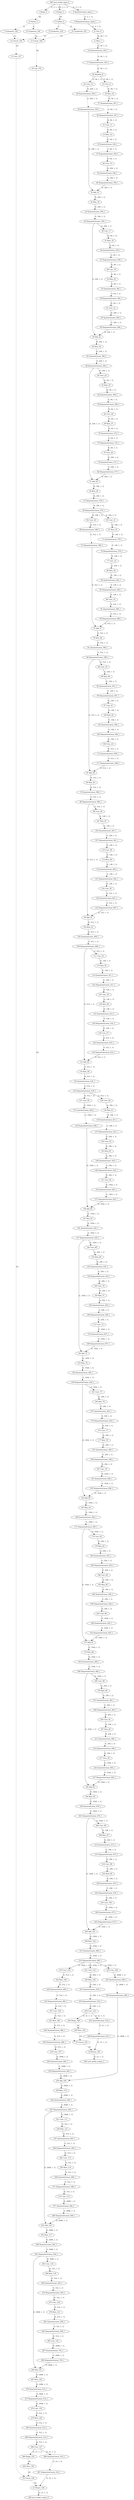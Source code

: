 strict digraph  {
"0 QuantizeLinear_input_1" [id=0, type=QuantizeLinear];
"1 Shape_0" [id=1, type=Shape];
"2 Shape_3" [id=2, type=Shape];
"3 DequantizeLinear_input_1" [id=3, type=DequantizeLinear];
"4 Gather_2" [id=4, type=Gather];
"5 Gather_5" [id=5, type=Gather];
"6 Conv_6" [id=6, type=Conv];
"7 Unsqueeze_128" [id=7, type=Unsqueeze];
"8 Unsqueeze_144" [id=8, type=Unsqueeze];
"9 Unsqueeze_129" [id=9, type=Unsqueeze];
"10 Unsqueeze_145" [id=10, type=Unsqueeze];
"11 Relu_7" [id=11, type=Relu];
"12 Concat_130" [id=12, type=Concat];
"13 Concat_146" [id=13, type=Concat];
"14 QuantizeLinear_343_1" [id=14, type=QuantizeLinear];
"15 Cast_137" [id=15, type=Cast];
"16 Cast_153" [id=16, type=Cast];
"17 DequantizeLinear_343_1" [id=17, type=DequantizeLinear];
"18 Concat_138" [id=18, type=Concat];
"19 Concat_154" [id=19, type=Concat];
"20 MaxPool_8" [id=20, type=MaxPool];
"21 Resize_140" [id=21, type=Resize];
"22 Resize_156" [id=22, type=Resize];
"23 Conv_9" [id=23, type=Conv];
"24 Conv_14" [id=24, type=Conv];
"25 Relu_10" [id=25, type=Relu];
"26 QuantizeLinear_559_1" [id=26, type=QuantizeLinear];
"27 QuantizeLinear_347_1" [id=27, type=QuantizeLinear];
"28 DequantizeLinear_559_1" [id=28, type=DequantizeLinear];
"29 DequantizeLinear_347_1" [id=29, type=DequantizeLinear];
"30 Add_15" [id=30, type=Add];
"31 Conv_11" [id=31, type=Conv];
"32 Relu_16" [id=32, type=Relu];
"33 Relu_12" [id=33, type=Relu];
"34 QuantizeLinear_356_1" [id=34, type=QuantizeLinear];
"35 QuantizeLinear_350_1" [id=35, type=QuantizeLinear];
"36 DequantizeLinear_356_1" [id=36, type=DequantizeLinear];
"37 DequantizeLinear_350_1" [id=37, type=DequantizeLinear];
"38 Conv_17" [id=38, type=Conv];
"39 Add_22" [id=39, type=Add];
"40 Conv_13" [id=40, type=Conv];
"41 Relu_18" [id=41, type=Relu];
"42 Relu_23" [id=42, type=Relu];
"43 QuantizeLinear_556_1" [id=43, type=QuantizeLinear];
"44 QuantizeLinear_359_1" [id=44, type=QuantizeLinear];
"45 QuantizeLinear_366_1" [id=45, type=QuantizeLinear];
"46 DequantizeLinear_556_1" [id=46, type=DequantizeLinear];
"47 DequantizeLinear_359_1" [id=47, type=DequantizeLinear];
"48 DequantizeLinear_366_1" [id=48, type=DequantizeLinear];
"49 Conv_19" [id=49, type=Conv];
"50 Conv_24" [id=50, type=Conv];
"51 Add_29" [id=51, type=Add];
"52 Relu_20" [id=52, type=Relu];
"53 Relu_25" [id=53, type=Relu];
"54 Relu_30" [id=54, type=Relu];
"55 QuantizeLinear_362_1" [id=55, type=QuantizeLinear];
"56 QuantizeLinear_369_1" [id=56, type=QuantizeLinear];
"57 QuantizeLinear_376_1" [id=57, type=QuantizeLinear];
"58 DequantizeLinear_362_1" [id=58, type=DequantizeLinear];
"59 DequantizeLinear_369_1" [id=59, type=DequantizeLinear];
"60 DequantizeLinear_376_1" [id=60, type=DequantizeLinear];
"61 Conv_21" [id=61, type=Conv];
"62 Conv_26" [id=62, type=Conv];
"63 Conv_31" [id=63, type=Conv];
"64 Conv_36" [id=64, type=Conv];
"65 QuantizeLinear_568_1" [id=65, type=QuantizeLinear];
"66 Relu_27" [id=66, type=Relu];
"67 Relu_32" [id=67, type=Relu];
"68 QuantizeLinear_589_1" [id=68, type=QuantizeLinear];
"69 DequantizeLinear_568_1" [id=69, type=DequantizeLinear];
"70 QuantizeLinear_372_1" [id=70, type=QuantizeLinear];
"71 QuantizeLinear_379_1" [id=71, type=QuantizeLinear];
"72 DequantizeLinear_589_1" [id=72, type=DequantizeLinear];
"73 DequantizeLinear_372_1" [id=73, type=DequantizeLinear];
"74 DequantizeLinear_379_1" [id=74, type=DequantizeLinear];
"75 Add_37" [id=75, type=Add];
"76 Conv_28" [id=76, type=Conv];
"77 Conv_33" [id=77, type=Conv];
"78 Relu_38" [id=78, type=Relu];
"79 QuantizeLinear_577_1" [id=79, type=QuantizeLinear];
"80 Relu_34" [id=80, type=Relu];
"81 QuantizeLinear_388_1" [id=81, type=QuantizeLinear];
"82 DequantizeLinear_577_1" [id=82, type=DequantizeLinear];
"83 QuantizeLinear_382_1" [id=83, type=QuantizeLinear];
"84 DequantizeLinear_388_1" [id=84, type=DequantizeLinear];
"85 DequantizeLinear_382_1" [id=85, type=DequantizeLinear];
"86 Conv_39" [id=86, type=Conv];
"87 Add_44" [id=87, type=Add];
"88 Conv_35" [id=88, type=Conv];
"89 Relu_40" [id=89, type=Relu];
"90 Relu_45" [id=90, type=Relu];
"91 QuantizeLinear_586_1" [id=91, type=QuantizeLinear];
"92 QuantizeLinear_391_1" [id=92, type=QuantizeLinear];
"93 QuantizeLinear_398_1" [id=93, type=QuantizeLinear];
"94 DequantizeLinear_586_1" [id=94, type=DequantizeLinear];
"95 DequantizeLinear_391_1" [id=95, type=DequantizeLinear];
"96 DequantizeLinear_398_1" [id=96, type=DequantizeLinear];
"97 Conv_41" [id=97, type=Conv];
"98 Conv_46" [id=98, type=Conv];
"99 Add_51" [id=99, type=Add];
"100 Relu_42" [id=100, type=Relu];
"101 Relu_47" [id=101, type=Relu];
"102 Relu_52" [id=102, type=Relu];
"103 QuantizeLinear_394_1" [id=103, type=QuantizeLinear];
"104 QuantizeLinear_401_1" [id=104, type=QuantizeLinear];
"105 QuantizeLinear_408_1" [id=105, type=QuantizeLinear];
"106 DequantizeLinear_394_1" [id=106, type=DequantizeLinear];
"107 DequantizeLinear_401_1" [id=107, type=DequantizeLinear];
"108 DequantizeLinear_408_1" [id=108, type=DequantizeLinear];
"109 Conv_43" [id=109, type=Conv];
"110 Conv_48" [id=110, type=Conv];
"111 Conv_53" [id=111, type=Conv];
"112 Add_58" [id=112, type=Add];
"113 QuantizeLinear_598_1" [id=113, type=QuantizeLinear];
"114 Relu_49" [id=114, type=Relu];
"115 Relu_54" [id=115, type=Relu];
"116 Relu_59" [id=116, type=Relu];
"117 DequantizeLinear_598_1" [id=117, type=DequantizeLinear];
"118 QuantizeLinear_404_1" [id=118, type=QuantizeLinear];
"119 QuantizeLinear_411_1" [id=119, type=QuantizeLinear];
"120 QuantizeLinear_418_1" [id=120, type=QuantizeLinear];
"121 DequantizeLinear_404_1" [id=121, type=DequantizeLinear];
"122 DequantizeLinear_411_1" [id=122, type=DequantizeLinear];
"123 DequantizeLinear_418_1" [id=123, type=DequantizeLinear];
"124 Conv_50" [id=124, type=Conv];
"125 Conv_55" [id=125, type=Conv];
"126 Conv_60" [id=126, type=Conv];
"127 Conv_65" [id=127, type=Conv];
"128 QuantizeLinear_607_1" [id=128, type=QuantizeLinear];
"129 Relu_56" [id=129, type=Relu];
"130 Relu_61" [id=130, type=Relu];
"131 QuantizeLinear_628_1" [id=131, type=QuantizeLinear];
"132 DequantizeLinear_607_1" [id=132, type=DequantizeLinear];
"133 QuantizeLinear_414_1" [id=133, type=QuantizeLinear];
"134 QuantizeLinear_421_1" [id=134, type=QuantizeLinear];
"135 DequantizeLinear_628_1" [id=135, type=DequantizeLinear];
"136 DequantizeLinear_414_1" [id=136, type=DequantizeLinear];
"137 DequantizeLinear_421_1" [id=137, type=DequantizeLinear];
"138 Add_66" [id=138, type=Add];
"139 Conv_57" [id=139, type=Conv];
"140 Conv_62" [id=140, type=Conv];
"141 Relu_67" [id=141, type=Relu];
"142 QuantizeLinear_616_1" [id=142, type=QuantizeLinear];
"143 Relu_63" [id=143, type=Relu];
"144 QuantizeLinear_430_1" [id=144, type=QuantizeLinear];
"145 DequantizeLinear_616_1" [id=145, type=DequantizeLinear];
"146 QuantizeLinear_424_1" [id=146, type=QuantizeLinear];
"147 DequantizeLinear_430_1" [id=147, type=DequantizeLinear];
"148 DequantizeLinear_424_1" [id=148, type=DequantizeLinear];
"149 Conv_68" [id=149, type=Conv];
"150 Add_73" [id=150, type=Add];
"151 Conv_64" [id=151, type=Conv];
"152 Relu_69" [id=152, type=Relu];
"153 Relu_74" [id=153, type=Relu];
"154 QuantizeLinear_625_1" [id=154, type=QuantizeLinear];
"155 QuantizeLinear_433_1" [id=155, type=QuantizeLinear];
"156 QuantizeLinear_440_1" [id=156, type=QuantizeLinear];
"157 DequantizeLinear_625_1" [id=157, type=DequantizeLinear];
"158 DequantizeLinear_433_1" [id=158, type=DequantizeLinear];
"159 DequantizeLinear_440_1" [id=159, type=DequantizeLinear];
"160 Conv_70" [id=160, type=Conv];
"161 Conv_75" [id=161, type=Conv];
"162 Add_80" [id=162, type=Add];
"163 Relu_71" [id=163, type=Relu];
"164 Relu_76" [id=164, type=Relu];
"165 Relu_81" [id=165, type=Relu];
"166 QuantizeLinear_436_1" [id=166, type=QuantizeLinear];
"167 QuantizeLinear_443_1" [id=167, type=QuantizeLinear];
"168 QuantizeLinear_450_1" [id=168, type=QuantizeLinear];
"169 DequantizeLinear_436_1" [id=169, type=DequantizeLinear];
"170 DequantizeLinear_443_1" [id=170, type=DequantizeLinear];
"171 DequantizeLinear_450_1" [id=171, type=DequantizeLinear];
"172 Conv_72" [id=172, type=Conv];
"173 Conv_77" [id=173, type=Conv];
"174 Conv_82" [id=174, type=Conv];
"175 Add_87" [id=175, type=Add];
"176 QuantizeLinear_637_1" [id=176, type=QuantizeLinear];
"177 Relu_78" [id=177, type=Relu];
"178 Relu_83" [id=178, type=Relu];
"179 Relu_88" [id=179, type=Relu];
"180 DequantizeLinear_637_1" [id=180, type=DequantizeLinear];
"181 QuantizeLinear_446_1" [id=181, type=QuantizeLinear];
"182 QuantizeLinear_453_1" [id=182, type=QuantizeLinear];
"183 QuantizeLinear_460_1" [id=183, type=QuantizeLinear];
"184 DequantizeLinear_446_1" [id=184, type=DequantizeLinear];
"185 DequantizeLinear_453_1" [id=185, type=DequantizeLinear];
"186 DequantizeLinear_460_1" [id=186, type=DequantizeLinear];
"187 Conv_79" [id=187, type=Conv];
"188 Conv_84" [id=188, type=Conv];
"189 Conv_89" [id=189, type=Conv];
"190 Add_94" [id=190, type=Add];
"191 QuantizeLinear_646_1" [id=191, type=QuantizeLinear];
"192 Relu_85" [id=192, type=Relu];
"193 Relu_90" [id=193, type=Relu];
"194 Relu_95" [id=194, type=Relu];
"195 DequantizeLinear_646_1" [id=195, type=DequantizeLinear];
"196 QuantizeLinear_456_1" [id=196, type=QuantizeLinear];
"197 QuantizeLinear_463_1" [id=197, type=QuantizeLinear];
"198 QuantizeLinear_470_1" [id=198, type=QuantizeLinear];
"199 DequantizeLinear_456_1" [id=199, type=DequantizeLinear];
"200 DequantizeLinear_463_1" [id=200, type=DequantizeLinear];
"201 DequantizeLinear_470_1" [id=201, type=DequantizeLinear];
"202 Conv_86" [id=202, type=Conv];
"203 Conv_91" [id=203, type=Conv];
"204 Conv_96" [id=204, type=Conv];
"205 Add_101" [id=205, type=Add];
"206 QuantizeLinear_655_1" [id=206, type=QuantizeLinear];
"207 Relu_92" [id=207, type=Relu];
"208 Relu_97" [id=208, type=Relu];
"209 Relu_102" [id=209, type=Relu];
"210 DequantizeLinear_655_1" [id=210, type=DequantizeLinear];
"211 QuantizeLinear_466_1" [id=211, type=QuantizeLinear];
"212 QuantizeLinear_473_1" [id=212, type=QuantizeLinear];
"213 QuantizeLinear_480_1" [id=213, type=QuantizeLinear];
"214 DequantizeLinear_466_1" [id=214, type=DequantizeLinear];
"215 DequantizeLinear_473_1" [id=215, type=DequantizeLinear];
"216 DequantizeLinear_480_1" [id=216, type=DequantizeLinear];
"217 Conv_93" [id=217, type=Conv];
"218 Conv_98" [id=218, type=Conv];
"219 Conv_103" [id=219, type=Conv];
"220 Conv_108" [id=220, type=Conv];
"221 Conv_141" [id=221, type=Conv];
"222 QuantizeLinear_664_1" [id=222, type=QuantizeLinear];
"223 Relu_99" [id=223, type=Relu];
"224 Relu_104" [id=224, type=Relu];
"225 QuantizeLinear_685_1" [id=225, type=QuantizeLinear];
"226 Relu_142" [id=226, type=Relu];
"227 DequantizeLinear_664_1" [id=227, type=DequantizeLinear];
"228 QuantizeLinear_476_1" [id=228, type=QuantizeLinear];
"229 QuantizeLinear_483_1" [id=229, type=QuantizeLinear];
"230 DequantizeLinear_685_1" [id=230, type=DequantizeLinear];
"231 QuantizeLinear_532_1" [id=231, type=QuantizeLinear];
"232 DequantizeLinear_476_1" [id=232, type=DequantizeLinear];
"233 DequantizeLinear_483_1" [id=233, type=DequantizeLinear];
"234 Add_109" [id=234, type=Add];
"235 DequantizeLinear_532_1" [id=235, type=DequantizeLinear];
"236 Conv_100" [id=236, type=Conv];
"237 Conv_105" [id=237, type=Conv];
"238 Relu_110" [id=238, type=Relu];
"239 Conv_143" [id=239, type=Conv];
"240 QuantizeLinear_673_1" [id=240, type=QuantizeLinear];
"241 Relu_106" [id=241, type=Relu];
"242 QuantizeLinear_492_1" [id=242, type=QuantizeLinear];
"243 QuantizeLinear_533_1" [id=243, type=QuantizeLinear];
"244 Shape_148" [id=244, type=Shape];
"245 DequantizeLinear_673_1" [id=245, type=DequantizeLinear];
"246 QuantizeLinear_486_1" [id=246, type=QuantizeLinear];
"247 DequantizeLinear_492_1" [id=247, type=DequantizeLinear];
"248 DequantizeLinear_533_1" [id=248, type=DequantizeLinear];
"249 Slice_152" [id=249, type=Slice];
"250 DequantizeLinear_486_1" [id=250, type=DequantizeLinear];
"251 Conv_111" [id=251, type=Conv];
"252 Add_116" [id=252, type=Add];
"253 Conv_107" [id=253, type=Conv];
"254 Relu_112" [id=254, type=Relu];
"255 Relu_117" [id=255, type=Relu];
"256 QuantizeLinear_682_1" [id=256, type=QuantizeLinear];
"257 QuantizeLinear_495_1" [id=257, type=QuantizeLinear];
"258 QuantizeLinear_502_1" [id=258, type=QuantizeLinear];
"259 DequantizeLinear_682_1" [id=259, type=DequantizeLinear];
"260 DequantizeLinear_495_1" [id=260, type=DequantizeLinear];
"261 DequantizeLinear_502_1" [id=261, type=DequantizeLinear];
"262 Conv_113" [id=262, type=Conv];
"263 Conv_118" [id=263, type=Conv];
"264 Add_123" [id=264, type=Add];
"265 Relu_114" [id=265, type=Relu];
"266 Relu_119" [id=266, type=Relu];
"267 Relu_124" [id=267, type=Relu];
"268 QuantizeLinear_498_1" [id=268, type=QuantizeLinear];
"269 QuantizeLinear_505_1" [id=269, type=QuantizeLinear];
"270 QuantizeLinear_512_1" [id=270, type=QuantizeLinear];
"271 DequantizeLinear_498_1" [id=271, type=DequantizeLinear];
"272 DequantizeLinear_505_1" [id=272, type=DequantizeLinear];
"273 DequantizeLinear_512_1" [id=273, type=DequantizeLinear];
"274 Conv_115" [id=274, type=Conv];
"275 Conv_120" [id=275, type=Conv];
"276 Conv_125" [id=276, type=Conv];
"277 QuantizeLinear_694_1" [id=277, type=QuantizeLinear];
"278 Relu_121" [id=278, type=Relu];
"279 Relu_126" [id=279, type=Relu];
"280 DequantizeLinear_694_1" [id=280, type=DequantizeLinear];
"281 QuantizeLinear_508_1" [id=281, type=QuantizeLinear];
"282 QuantizeLinear_515_1" [id=282, type=QuantizeLinear];
"283 DequantizeLinear_508_1" [id=283, type=DequantizeLinear];
"284 DequantizeLinear_515_1" [id=284, type=DequantizeLinear];
"285 Conv_122" [id=285, type=Conv];
"286 Conv_127" [id=286, type=Conv];
"287 QuantizeLinear_703_1" [id=287, type=QuantizeLinear];
"288 QuantizeLinear_516_1" [id=288, type=QuantizeLinear];
"289 Shape_132" [id=289, type=Shape];
"290 DequantizeLinear_703_1" [id=290, type=DequantizeLinear];
"291 DequantizeLinear_516_1" [id=291, type=DequantizeLinear];
"292 Slice_136" [id=292, type=Slice];
"293 nncf_model_input_0" [id=293, type=nncf_model_input];
"294 nncf_model_output_0" [id=294, type=nncf_model_output];
"295 nncf_model_output_1" [id=295, type=nncf_model_output];
"0 QuantizeLinear_input_1" -> "3 DequantizeLinear_input_1"  [label="[1, 3, 1, 1]", style=dashed];
"1 Shape_0" -> "4 Gather_2"  [label="[4]", style=dashed];
"2 Shape_3" -> "5 Gather_5"  [label="[4]", style=dashed];
"3 DequantizeLinear_input_1" -> "6 Conv_6"  [label="[1, 3, 1, 1]", style=solid];
"4 Gather_2" -> "7 Unsqueeze_128"  [label="[]", style=dashed];
"4 Gather_2" -> "8 Unsqueeze_144"  [label="[]", style=dashed];
"5 Gather_5" -> "9 Unsqueeze_129"  [label="[]", style=dashed];
"5 Gather_5" -> "10 Unsqueeze_145"  [label="[]", style=dashed];
"6 Conv_6" -> "11 Relu_7"  [label="[1, 64, 1, 1]", style=solid];
"7 Unsqueeze_128" -> "12 Concat_130"  [label="[1]", style=dashed];
"8 Unsqueeze_144" -> "13 Concat_146"  [label="[1]", style=dashed];
"9 Unsqueeze_129" -> "12 Concat_130"  [label="[1]", style=dashed];
"10 Unsqueeze_145" -> "13 Concat_146"  [label="[1]", style=dashed];
"11 Relu_7" -> "14 QuantizeLinear_343_1"  [label="[1, 64, 1, 1]", style=solid];
"12 Concat_130" -> "15 Cast_137"  [label="[2]", style=dashed];
"13 Concat_146" -> "16 Cast_153"  [label="[2]", style=dashed];
"14 QuantizeLinear_343_1" -> "17 DequantizeLinear_343_1"  [label="[1, 64, 1, 1]", style=dashed];
"15 Cast_137" -> "18 Concat_138"  [label="[2]", style=dashed];
"16 Cast_153" -> "19 Concat_154"  [label="[2]", style=dashed];
"17 DequantizeLinear_343_1" -> "20 MaxPool_8"  [label="[1, 64, 1, 1]", style=solid];
"18 Concat_138" -> "21 Resize_140"  [label="[4]", style=dashed];
"19 Concat_154" -> "22 Resize_156"  [label="[4]", style=dashed];
"20 MaxPool_8" -> "23 Conv_9"  [label="[1, 64, 1, 1]", style=solid];
"20 MaxPool_8" -> "24 Conv_14"  [label="[1, 64, 1, 1]", style=solid];
"21 Resize_140" -> "294 nncf_model_output_0"  [label="[1, 21, 1, 1]", style=solid];
"22 Resize_156" -> "295 nncf_model_output_1"  [label="[1, 21, 1, 1]", style=solid];
"23 Conv_9" -> "25 Relu_10"  [label="[1, 64, 1, 1]", style=solid];
"24 Conv_14" -> "26 QuantizeLinear_559_1"  [label="[1, 256, 1, 1]", style=solid];
"25 Relu_10" -> "27 QuantizeLinear_347_1"  [label="[1, 64, 1, 1]", style=solid];
"26 QuantizeLinear_559_1" -> "28 DequantizeLinear_559_1"  [label="[1, 256, 1, 1]", style=dashed];
"27 QuantizeLinear_347_1" -> "29 DequantizeLinear_347_1"  [label="[1, 64, 1, 1]", style=dashed];
"28 DequantizeLinear_559_1" -> "30 Add_15"  [label="[1, 256, 1, 1]", style=solid];
"29 DequantizeLinear_347_1" -> "31 Conv_11"  [label="[1, 64, 1, 1]", style=solid];
"30 Add_15" -> "32 Relu_16"  [label="[1, 256, 1, 1]", style=solid];
"31 Conv_11" -> "33 Relu_12"  [label="[1, 64, 1, 1]", style=solid];
"32 Relu_16" -> "34 QuantizeLinear_356_1"  [label="[1, 256, 1, 1]", style=solid];
"33 Relu_12" -> "35 QuantizeLinear_350_1"  [label="[1, 64, 1, 1]", style=solid];
"34 QuantizeLinear_356_1" -> "36 DequantizeLinear_356_1"  [label="[1, 256, 1, 1]", style=dashed];
"35 QuantizeLinear_350_1" -> "37 DequantizeLinear_350_1"  [label="[1, 64, 1, 1]", style=dashed];
"36 DequantizeLinear_356_1" -> "38 Conv_17"  [label="[1, 256, 1, 1]", style=solid];
"36 DequantizeLinear_356_1" -> "39 Add_22"  [label="[1, 256, 1, 1]", style=solid];
"37 DequantizeLinear_350_1" -> "40 Conv_13"  [label="[1, 64, 1, 1]", style=solid];
"38 Conv_17" -> "41 Relu_18"  [label="[1, 64, 1, 1]", style=solid];
"39 Add_22" -> "42 Relu_23"  [label="[1, 256, 1, 1]", style=solid];
"40 Conv_13" -> "43 QuantizeLinear_556_1"  [label="[1, 256, 1, 1]", style=solid];
"41 Relu_18" -> "44 QuantizeLinear_359_1"  [label="[1, 64, 1, 1]", style=solid];
"42 Relu_23" -> "45 QuantizeLinear_366_1"  [label="[1, 256, 1, 1]", style=solid];
"43 QuantizeLinear_556_1" -> "46 DequantizeLinear_556_1"  [label="[1, 256, 1, 1]", style=dashed];
"44 QuantizeLinear_359_1" -> "47 DequantizeLinear_359_1"  [label="[1, 64, 1, 1]", style=dashed];
"45 QuantizeLinear_366_1" -> "48 DequantizeLinear_366_1"  [label="[1, 256, 1, 1]", style=dashed];
"46 DequantizeLinear_556_1" -> "30 Add_15"  [label="[1, 256, 1, 1]", style=solid];
"47 DequantizeLinear_359_1" -> "49 Conv_19"  [label="[1, 64, 1, 1]", style=solid];
"48 DequantizeLinear_366_1" -> "50 Conv_24"  [label="[1, 256, 1, 1]", style=solid];
"48 DequantizeLinear_366_1" -> "51 Add_29"  [label="[1, 256, 1, 1]", style=solid];
"49 Conv_19" -> "52 Relu_20"  [label="[1, 64, 1, 1]", style=solid];
"50 Conv_24" -> "53 Relu_25"  [label="[1, 64, 1, 1]", style=solid];
"51 Add_29" -> "54 Relu_30"  [label="[1, 256, 1, 1]", style=solid];
"52 Relu_20" -> "55 QuantizeLinear_362_1"  [label="[1, 64, 1, 1]", style=solid];
"53 Relu_25" -> "56 QuantizeLinear_369_1"  [label="[1, 64, 1, 1]", style=solid];
"54 Relu_30" -> "57 QuantizeLinear_376_1"  [label="[1, 256, 1, 1]", style=solid];
"55 QuantizeLinear_362_1" -> "58 DequantizeLinear_362_1"  [label="[1, 64, 1, 1]", style=dashed];
"56 QuantizeLinear_369_1" -> "59 DequantizeLinear_369_1"  [label="[1, 64, 1, 1]", style=dashed];
"57 QuantizeLinear_376_1" -> "60 DequantizeLinear_376_1"  [label="[1, 256, 1, 1]", style=dashed];
"58 DequantizeLinear_362_1" -> "61 Conv_21"  [label="[1, 64, 1, 1]", style=solid];
"59 DequantizeLinear_369_1" -> "62 Conv_26"  [label="[1, 64, 1, 1]", style=solid];
"60 DequantizeLinear_376_1" -> "63 Conv_31"  [label="[1, 256, 1, 1]", style=solid];
"60 DequantizeLinear_376_1" -> "64 Conv_36"  [label="[1, 256, 1, 1]", style=solid];
"61 Conv_21" -> "65 QuantizeLinear_568_1"  [label="[1, 256, 1, 1]", style=solid];
"62 Conv_26" -> "66 Relu_27"  [label="[1, 64, 1, 1]", style=solid];
"63 Conv_31" -> "67 Relu_32"  [label="[1, 128, 1, 1]", style=solid];
"64 Conv_36" -> "68 QuantizeLinear_589_1"  [label="[1, 512, 1, 1]", style=solid];
"65 QuantizeLinear_568_1" -> "69 DequantizeLinear_568_1"  [label="[1, 256, 1, 1]", style=dashed];
"66 Relu_27" -> "70 QuantizeLinear_372_1"  [label="[1, 64, 1, 1]", style=solid];
"67 Relu_32" -> "71 QuantizeLinear_379_1"  [label="[1, 128, 1, 1]", style=solid];
"68 QuantizeLinear_589_1" -> "72 DequantizeLinear_589_1"  [label="[1, 512, 1, 1]", style=dashed];
"69 DequantizeLinear_568_1" -> "39 Add_22"  [label="[1, 256, 1, 1]", style=solid];
"70 QuantizeLinear_372_1" -> "73 DequantizeLinear_372_1"  [label="[1, 64, 1, 1]", style=dashed];
"71 QuantizeLinear_379_1" -> "74 DequantizeLinear_379_1"  [label="[1, 128, 1, 1]", style=dashed];
"72 DequantizeLinear_589_1" -> "75 Add_37"  [label="[1, 512, 1, 1]", style=solid];
"73 DequantizeLinear_372_1" -> "76 Conv_28"  [label="[1, 64, 1, 1]", style=solid];
"74 DequantizeLinear_379_1" -> "77 Conv_33"  [label="[1, 128, 1, 1]", style=solid];
"75 Add_37" -> "78 Relu_38"  [label="[1, 512, 1, 1]", style=solid];
"76 Conv_28" -> "79 QuantizeLinear_577_1"  [label="[1, 256, 1, 1]", style=solid];
"77 Conv_33" -> "80 Relu_34"  [label="[1, 128, 1, 1]", style=solid];
"78 Relu_38" -> "81 QuantizeLinear_388_1"  [label="[1, 512, 1, 1]", style=solid];
"79 QuantizeLinear_577_1" -> "82 DequantizeLinear_577_1"  [label="[1, 256, 1, 1]", style=dashed];
"80 Relu_34" -> "83 QuantizeLinear_382_1"  [label="[1, 128, 1, 1]", style=solid];
"81 QuantizeLinear_388_1" -> "84 DequantizeLinear_388_1"  [label="[1, 512, 1, 1]", style=dashed];
"82 DequantizeLinear_577_1" -> "51 Add_29"  [label="[1, 256, 1, 1]", style=solid];
"83 QuantizeLinear_382_1" -> "85 DequantizeLinear_382_1"  [label="[1, 128, 1, 1]", style=dashed];
"84 DequantizeLinear_388_1" -> "86 Conv_39"  [label="[1, 512, 1, 1]", style=solid];
"84 DequantizeLinear_388_1" -> "87 Add_44"  [label="[1, 512, 1, 1]", style=solid];
"85 DequantizeLinear_382_1" -> "88 Conv_35"  [label="[1, 128, 1, 1]", style=solid];
"86 Conv_39" -> "89 Relu_40"  [label="[1, 128, 1, 1]", style=solid];
"87 Add_44" -> "90 Relu_45"  [label="[1, 512, 1, 1]", style=solid];
"88 Conv_35" -> "91 QuantizeLinear_586_1"  [label="[1, 512, 1, 1]", style=solid];
"89 Relu_40" -> "92 QuantizeLinear_391_1"  [label="[1, 128, 1, 1]", style=solid];
"90 Relu_45" -> "93 QuantizeLinear_398_1"  [label="[1, 512, 1, 1]", style=solid];
"91 QuantizeLinear_586_1" -> "94 DequantizeLinear_586_1"  [label="[1, 512, 1, 1]", style=dashed];
"92 QuantizeLinear_391_1" -> "95 DequantizeLinear_391_1"  [label="[1, 128, 1, 1]", style=dashed];
"93 QuantizeLinear_398_1" -> "96 DequantizeLinear_398_1"  [label="[1, 512, 1, 1]", style=dashed];
"94 DequantizeLinear_586_1" -> "75 Add_37"  [label="[1, 512, 1, 1]", style=solid];
"95 DequantizeLinear_391_1" -> "97 Conv_41"  [label="[1, 128, 1, 1]", style=solid];
"96 DequantizeLinear_398_1" -> "98 Conv_46"  [label="[1, 512, 1, 1]", style=solid];
"96 DequantizeLinear_398_1" -> "99 Add_51"  [label="[1, 512, 1, 1]", style=solid];
"97 Conv_41" -> "100 Relu_42"  [label="[1, 128, 1, 1]", style=solid];
"98 Conv_46" -> "101 Relu_47"  [label="[1, 128, 1, 1]", style=solid];
"99 Add_51" -> "102 Relu_52"  [label="[1, 512, 1, 1]", style=solid];
"100 Relu_42" -> "103 QuantizeLinear_394_1"  [label="[1, 128, 1, 1]", style=solid];
"101 Relu_47" -> "104 QuantizeLinear_401_1"  [label="[1, 128, 1, 1]", style=solid];
"102 Relu_52" -> "105 QuantizeLinear_408_1"  [label="[1, 512, 1, 1]", style=solid];
"103 QuantizeLinear_394_1" -> "106 DequantizeLinear_394_1"  [label="[1, 128, 1, 1]", style=dashed];
"104 QuantizeLinear_401_1" -> "107 DequantizeLinear_401_1"  [label="[1, 128, 1, 1]", style=dashed];
"105 QuantizeLinear_408_1" -> "108 DequantizeLinear_408_1"  [label="[1, 512, 1, 1]", style=dashed];
"106 DequantizeLinear_394_1" -> "109 Conv_43"  [label="[1, 128, 1, 1]", style=solid];
"107 DequantizeLinear_401_1" -> "110 Conv_48"  [label="[1, 128, 1, 1]", style=solid];
"108 DequantizeLinear_408_1" -> "111 Conv_53"  [label="[1, 512, 1, 1]", style=solid];
"108 DequantizeLinear_408_1" -> "112 Add_58"  [label="[1, 512, 1, 1]", style=solid];
"109 Conv_43" -> "113 QuantizeLinear_598_1"  [label="[1, 512, 1, 1]", style=solid];
"110 Conv_48" -> "114 Relu_49"  [label="[1, 128, 1, 1]", style=solid];
"111 Conv_53" -> "115 Relu_54"  [label="[1, 128, 1, 1]", style=solid];
"112 Add_58" -> "116 Relu_59"  [label="[1, 512, 1, 1]", style=solid];
"113 QuantizeLinear_598_1" -> "117 DequantizeLinear_598_1"  [label="[1, 512, 1, 1]", style=dashed];
"114 Relu_49" -> "118 QuantizeLinear_404_1"  [label="[1, 128, 1, 1]", style=solid];
"115 Relu_54" -> "119 QuantizeLinear_411_1"  [label="[1, 128, 1, 1]", style=solid];
"116 Relu_59" -> "120 QuantizeLinear_418_1"  [label="[1, 512, 1, 1]", style=solid];
"117 DequantizeLinear_598_1" -> "87 Add_44"  [label="[1, 512, 1, 1]", style=solid];
"118 QuantizeLinear_404_1" -> "121 DequantizeLinear_404_1"  [label="[1, 128, 1, 1]", style=dashed];
"119 QuantizeLinear_411_1" -> "122 DequantizeLinear_411_1"  [label="[1, 128, 1, 1]", style=dashed];
"120 QuantizeLinear_418_1" -> "123 DequantizeLinear_418_1"  [label="[1, 512, 1, 1]", style=dashed];
"121 DequantizeLinear_404_1" -> "124 Conv_50"  [label="[1, 128, 1, 1]", style=solid];
"122 DequantizeLinear_411_1" -> "125 Conv_55"  [label="[1, 128, 1, 1]", style=solid];
"123 DequantizeLinear_418_1" -> "126 Conv_60"  [label="[1, 512, 1, 1]", style=solid];
"123 DequantizeLinear_418_1" -> "127 Conv_65"  [label="[1, 512, 1, 1]", style=solid];
"124 Conv_50" -> "128 QuantizeLinear_607_1"  [label="[1, 512, 1, 1]", style=solid];
"125 Conv_55" -> "129 Relu_56"  [label="[1, 128, 1, 1]", style=solid];
"126 Conv_60" -> "130 Relu_61"  [label="[1, 256, 1, 1]", style=solid];
"127 Conv_65" -> "131 QuantizeLinear_628_1"  [label="[1, 1024, 1, 1]", style=solid];
"128 QuantizeLinear_607_1" -> "132 DequantizeLinear_607_1"  [label="[1, 512, 1, 1]", style=dashed];
"129 Relu_56" -> "133 QuantizeLinear_414_1"  [label="[1, 128, 1, 1]", style=solid];
"130 Relu_61" -> "134 QuantizeLinear_421_1"  [label="[1, 256, 1, 1]", style=solid];
"131 QuantizeLinear_628_1" -> "135 DequantizeLinear_628_1"  [label="[1, 1024, 1, 1]", style=dashed];
"132 DequantizeLinear_607_1" -> "99 Add_51"  [label="[1, 512, 1, 1]", style=solid];
"133 QuantizeLinear_414_1" -> "136 DequantizeLinear_414_1"  [label="[1, 128, 1, 1]", style=dashed];
"134 QuantizeLinear_421_1" -> "137 DequantizeLinear_421_1"  [label="[1, 256, 1, 1]", style=dashed];
"135 DequantizeLinear_628_1" -> "138 Add_66"  [label="[1, 1024, 1, 1]", style=solid];
"136 DequantizeLinear_414_1" -> "139 Conv_57"  [label="[1, 128, 1, 1]", style=solid];
"137 DequantizeLinear_421_1" -> "140 Conv_62"  [label="[1, 256, 1, 1]", style=solid];
"138 Add_66" -> "141 Relu_67"  [label="[1, 1024, 1, 1]", style=solid];
"139 Conv_57" -> "142 QuantizeLinear_616_1"  [label="[1, 512, 1, 1]", style=solid];
"140 Conv_62" -> "143 Relu_63"  [label="[1, 256, 1, 1]", style=solid];
"141 Relu_67" -> "144 QuantizeLinear_430_1"  [label="[1, 1024, 1, 1]", style=solid];
"142 QuantizeLinear_616_1" -> "145 DequantizeLinear_616_1"  [label="[1, 512, 1, 1]", style=dashed];
"143 Relu_63" -> "146 QuantizeLinear_424_1"  [label="[1, 256, 1, 1]", style=solid];
"144 QuantizeLinear_430_1" -> "147 DequantizeLinear_430_1"  [label="[1, 1024, 1, 1]", style=dashed];
"145 DequantizeLinear_616_1" -> "112 Add_58"  [label="[1, 512, 1, 1]", style=solid];
"146 QuantizeLinear_424_1" -> "148 DequantizeLinear_424_1"  [label="[1, 256, 1, 1]", style=dashed];
"147 DequantizeLinear_430_1" -> "149 Conv_68"  [label="[1, 1024, 1, 1]", style=solid];
"147 DequantizeLinear_430_1" -> "150 Add_73"  [label="[1, 1024, 1, 1]", style=solid];
"148 DequantizeLinear_424_1" -> "151 Conv_64"  [label="[1, 256, 1, 1]", style=solid];
"149 Conv_68" -> "152 Relu_69"  [label="[1, 256, 1, 1]", style=solid];
"150 Add_73" -> "153 Relu_74"  [label="[1, 1024, 1, 1]", style=solid];
"151 Conv_64" -> "154 QuantizeLinear_625_1"  [label="[1, 1024, 1, 1]", style=solid];
"152 Relu_69" -> "155 QuantizeLinear_433_1"  [label="[1, 256, 1, 1]", style=solid];
"153 Relu_74" -> "156 QuantizeLinear_440_1"  [label="[1, 1024, 1, 1]", style=solid];
"154 QuantizeLinear_625_1" -> "157 DequantizeLinear_625_1"  [label="[1, 1024, 1, 1]", style=dashed];
"155 QuantizeLinear_433_1" -> "158 DequantizeLinear_433_1"  [label="[1, 256, 1, 1]", style=dashed];
"156 QuantizeLinear_440_1" -> "159 DequantizeLinear_440_1"  [label="[1, 1024, 1, 1]", style=dashed];
"157 DequantizeLinear_625_1" -> "138 Add_66"  [label="[1, 1024, 1, 1]", style=solid];
"158 DequantizeLinear_433_1" -> "160 Conv_70"  [label="[1, 256, 1, 1]", style=solid];
"159 DequantizeLinear_440_1" -> "161 Conv_75"  [label="[1, 1024, 1, 1]", style=solid];
"159 DequantizeLinear_440_1" -> "162 Add_80"  [label="[1, 1024, 1, 1]", style=solid];
"160 Conv_70" -> "163 Relu_71"  [label="[1, 256, 1, 1]", style=solid];
"161 Conv_75" -> "164 Relu_76"  [label="[1, 256, 1, 1]", style=solid];
"162 Add_80" -> "165 Relu_81"  [label="[1, 1024, 1, 1]", style=solid];
"163 Relu_71" -> "166 QuantizeLinear_436_1"  [label="[1, 256, 1, 1]", style=solid];
"164 Relu_76" -> "167 QuantizeLinear_443_1"  [label="[1, 256, 1, 1]", style=solid];
"165 Relu_81" -> "168 QuantizeLinear_450_1"  [label="[1, 1024, 1, 1]", style=solid];
"166 QuantizeLinear_436_1" -> "169 DequantizeLinear_436_1"  [label="[1, 256, 1, 1]", style=dashed];
"167 QuantizeLinear_443_1" -> "170 DequantizeLinear_443_1"  [label="[1, 256, 1, 1]", style=dashed];
"168 QuantizeLinear_450_1" -> "171 DequantizeLinear_450_1"  [label="[1, 1024, 1, 1]", style=dashed];
"169 DequantizeLinear_436_1" -> "172 Conv_72"  [label="[1, 256, 1, 1]", style=solid];
"170 DequantizeLinear_443_1" -> "173 Conv_77"  [label="[1, 256, 1, 1]", style=solid];
"171 DequantizeLinear_450_1" -> "174 Conv_82"  [label="[1, 1024, 1, 1]", style=solid];
"171 DequantizeLinear_450_1" -> "175 Add_87"  [label="[1, 1024, 1, 1]", style=solid];
"172 Conv_72" -> "176 QuantizeLinear_637_1"  [label="[1, 1024, 1, 1]", style=solid];
"173 Conv_77" -> "177 Relu_78"  [label="[1, 256, 1, 1]", style=solid];
"174 Conv_82" -> "178 Relu_83"  [label="[1, 256, 1, 1]", style=solid];
"175 Add_87" -> "179 Relu_88"  [label="[1, 1024, 1, 1]", style=solid];
"176 QuantizeLinear_637_1" -> "180 DequantizeLinear_637_1"  [label="[1, 1024, 1, 1]", style=dashed];
"177 Relu_78" -> "181 QuantizeLinear_446_1"  [label="[1, 256, 1, 1]", style=solid];
"178 Relu_83" -> "182 QuantizeLinear_453_1"  [label="[1, 256, 1, 1]", style=solid];
"179 Relu_88" -> "183 QuantizeLinear_460_1"  [label="[1, 1024, 1, 1]", style=solid];
"180 DequantizeLinear_637_1" -> "150 Add_73"  [label="[1, 1024, 1, 1]", style=solid];
"181 QuantizeLinear_446_1" -> "184 DequantizeLinear_446_1"  [label="[1, 256, 1, 1]", style=dashed];
"182 QuantizeLinear_453_1" -> "185 DequantizeLinear_453_1"  [label="[1, 256, 1, 1]", style=dashed];
"183 QuantizeLinear_460_1" -> "186 DequantizeLinear_460_1"  [label="[1, 1024, 1, 1]", style=dashed];
"184 DequantizeLinear_446_1" -> "187 Conv_79"  [label="[1, 256, 1, 1]", style=solid];
"185 DequantizeLinear_453_1" -> "188 Conv_84"  [label="[1, 256, 1, 1]", style=solid];
"186 DequantizeLinear_460_1" -> "189 Conv_89"  [label="[1, 1024, 1, 1]", style=solid];
"186 DequantizeLinear_460_1" -> "190 Add_94"  [label="[1, 1024, 1, 1]", style=solid];
"187 Conv_79" -> "191 QuantizeLinear_646_1"  [label="[1, 1024, 1, 1]", style=solid];
"188 Conv_84" -> "192 Relu_85"  [label="[1, 256, 1, 1]", style=solid];
"189 Conv_89" -> "193 Relu_90"  [label="[1, 256, 1, 1]", style=solid];
"190 Add_94" -> "194 Relu_95"  [label="[1, 1024, 1, 1]", style=solid];
"191 QuantizeLinear_646_1" -> "195 DequantizeLinear_646_1"  [label="[1, 1024, 1, 1]", style=dashed];
"192 Relu_85" -> "196 QuantizeLinear_456_1"  [label="[1, 256, 1, 1]", style=solid];
"193 Relu_90" -> "197 QuantizeLinear_463_1"  [label="[1, 256, 1, 1]", style=solid];
"194 Relu_95" -> "198 QuantizeLinear_470_1"  [label="[1, 1024, 1, 1]", style=solid];
"195 DequantizeLinear_646_1" -> "162 Add_80"  [label="[1, 1024, 1, 1]", style=solid];
"196 QuantizeLinear_456_1" -> "199 DequantizeLinear_456_1"  [label="[1, 256, 1, 1]", style=dashed];
"197 QuantizeLinear_463_1" -> "200 DequantizeLinear_463_1"  [label="[1, 256, 1, 1]", style=dashed];
"198 QuantizeLinear_470_1" -> "201 DequantizeLinear_470_1"  [label="[1, 1024, 1, 1]", style=dashed];
"199 DequantizeLinear_456_1" -> "202 Conv_86"  [label="[1, 256, 1, 1]", style=solid];
"200 DequantizeLinear_463_1" -> "203 Conv_91"  [label="[1, 256, 1, 1]", style=solid];
"201 DequantizeLinear_470_1" -> "204 Conv_96"  [label="[1, 1024, 1, 1]", style=solid];
"201 DequantizeLinear_470_1" -> "205 Add_101"  [label="[1, 1024, 1, 1]", style=solid];
"202 Conv_86" -> "206 QuantizeLinear_655_1"  [label="[1, 1024, 1, 1]", style=solid];
"203 Conv_91" -> "207 Relu_92"  [label="[1, 256, 1, 1]", style=solid];
"204 Conv_96" -> "208 Relu_97"  [label="[1, 256, 1, 1]", style=solid];
"205 Add_101" -> "209 Relu_102"  [label="[1, 1024, 1, 1]", style=solid];
"206 QuantizeLinear_655_1" -> "210 DequantizeLinear_655_1"  [label="[1, 1024, 1, 1]", style=dashed];
"207 Relu_92" -> "211 QuantizeLinear_466_1"  [label="[1, 256, 1, 1]", style=solid];
"208 Relu_97" -> "212 QuantizeLinear_473_1"  [label="[1, 256, 1, 1]", style=solid];
"209 Relu_102" -> "213 QuantizeLinear_480_1"  [label="[1, 1024, 1, 1]", style=solid];
"210 DequantizeLinear_655_1" -> "175 Add_87"  [label="[1, 1024, 1, 1]", style=solid];
"211 QuantizeLinear_466_1" -> "214 DequantizeLinear_466_1"  [label="[1, 256, 1, 1]", style=dashed];
"212 QuantizeLinear_473_1" -> "215 DequantizeLinear_473_1"  [label="[1, 256, 1, 1]", style=dashed];
"213 QuantizeLinear_480_1" -> "216 DequantizeLinear_480_1"  [label="[1, 1024, 1, 1]", style=dashed];
"214 DequantizeLinear_466_1" -> "217 Conv_93"  [label="[1, 256, 1, 1]", style=solid];
"215 DequantizeLinear_473_1" -> "218 Conv_98"  [label="[1, 256, 1, 1]", style=solid];
"216 DequantizeLinear_480_1" -> "219 Conv_103"  [label="[1, 1024, 1, 1]", style=solid];
"216 DequantizeLinear_480_1" -> "220 Conv_108"  [label="[1, 1024, 1, 1]", style=solid];
"216 DequantizeLinear_480_1" -> "221 Conv_141"  [label="[1, 1024, 1, 1]", style=solid];
"217 Conv_93" -> "222 QuantizeLinear_664_1"  [label="[1, 1024, 1, 1]", style=solid];
"218 Conv_98" -> "223 Relu_99"  [label="[1, 256, 1, 1]", style=solid];
"219 Conv_103" -> "224 Relu_104"  [label="[1, 512, 1, 1]", style=solid];
"220 Conv_108" -> "225 QuantizeLinear_685_1"  [label="[1, 2048, 1, 1]", style=solid];
"221 Conv_141" -> "226 Relu_142"  [label="[1, 256, 1, 1]", style=solid];
"222 QuantizeLinear_664_1" -> "227 DequantizeLinear_664_1"  [label="[1, 1024, 1, 1]", style=dashed];
"223 Relu_99" -> "228 QuantizeLinear_476_1"  [label="[1, 256, 1, 1]", style=solid];
"224 Relu_104" -> "229 QuantizeLinear_483_1"  [label="[1, 512, 1, 1]", style=solid];
"225 QuantizeLinear_685_1" -> "230 DequantizeLinear_685_1"  [label="[1, 2048, 1, 1]", style=dashed];
"226 Relu_142" -> "231 QuantizeLinear_532_1"  [label="[1, 256, 1, 1]", style=solid];
"227 DequantizeLinear_664_1" -> "190 Add_94"  [label="[1, 1024, 1, 1]", style=solid];
"228 QuantizeLinear_476_1" -> "232 DequantizeLinear_476_1"  [label="[1, 256, 1, 1]", style=dashed];
"229 QuantizeLinear_483_1" -> "233 DequantizeLinear_483_1"  [label="[1, 512, 1, 1]", style=dashed];
"230 DequantizeLinear_685_1" -> "234 Add_109"  [label="[1, 2048, 1, 1]", style=solid];
"231 QuantizeLinear_532_1" -> "235 DequantizeLinear_532_1"  [label="[1, 256, 1, 1]", style=dashed];
"232 DequantizeLinear_476_1" -> "236 Conv_100"  [label="[1, 256, 1, 1]", style=solid];
"233 DequantizeLinear_483_1" -> "237 Conv_105"  [label="[1, 512, 1, 1]", style=solid];
"234 Add_109" -> "238 Relu_110"  [label="[1, 2048, 1, 1]", style=solid];
"235 DequantizeLinear_532_1" -> "239 Conv_143"  [label="[1, 256, 1, 1]", style=solid];
"236 Conv_100" -> "240 QuantizeLinear_673_1"  [label="[1, 1024, 1, 1]", style=solid];
"237 Conv_105" -> "241 Relu_106"  [label="[1, 512, 1, 1]", style=solid];
"238 Relu_110" -> "242 QuantizeLinear_492_1"  [label="[1, 2048, 1, 1]", style=solid];
"239 Conv_143" -> "243 QuantizeLinear_533_1"  [label="[1, 21, 1, 1]", style=solid];
"239 Conv_143" -> "244 Shape_148"  [label="[1, 21, 1, 1]", style=solid];
"240 QuantizeLinear_673_1" -> "245 DequantizeLinear_673_1"  [label="[1, 1024, 1, 1]", style=dashed];
"241 Relu_106" -> "246 QuantizeLinear_486_1"  [label="[1, 512, 1, 1]", style=solid];
"242 QuantizeLinear_492_1" -> "247 DequantizeLinear_492_1"  [label="[1, 2048, 1, 1]", style=dashed];
"243 QuantizeLinear_533_1" -> "248 DequantizeLinear_533_1"  [label="[1, 21, 1, 1]", style=dashed];
"244 Shape_148" -> "249 Slice_152"  [label="[4]", style=dashed];
"245 DequantizeLinear_673_1" -> "205 Add_101"  [label="[1, 1024, 1, 1]", style=solid];
"246 QuantizeLinear_486_1" -> "250 DequantizeLinear_486_1"  [label="[1, 512, 1, 1]", style=dashed];
"247 DequantizeLinear_492_1" -> "251 Conv_111"  [label="[1, 2048, 1, 1]", style=solid];
"247 DequantizeLinear_492_1" -> "252 Add_116"  [label="[1, 2048, 1, 1]", style=solid];
"248 DequantizeLinear_533_1" -> "22 Resize_156"  [label="[1, 21, 1, 1]", style=solid];
"249 Slice_152" -> "19 Concat_154"  [label="[2]", style=dashed];
"250 DequantizeLinear_486_1" -> "253 Conv_107"  [label="[1, 512, 1, 1]", style=solid];
"251 Conv_111" -> "254 Relu_112"  [label="[1, 512, 1, 1]", style=solid];
"252 Add_116" -> "255 Relu_117"  [label="[1, 2048, 1, 1]", style=solid];
"253 Conv_107" -> "256 QuantizeLinear_682_1"  [label="[1, 2048, 1, 1]", style=solid];
"254 Relu_112" -> "257 QuantizeLinear_495_1"  [label="[1, 512, 1, 1]", style=solid];
"255 Relu_117" -> "258 QuantizeLinear_502_1"  [label="[1, 2048, 1, 1]", style=solid];
"256 QuantizeLinear_682_1" -> "259 DequantizeLinear_682_1"  [label="[1, 2048, 1, 1]", style=dashed];
"257 QuantizeLinear_495_1" -> "260 DequantizeLinear_495_1"  [label="[1, 512, 1, 1]", style=dashed];
"258 QuantizeLinear_502_1" -> "261 DequantizeLinear_502_1"  [label="[1, 2048, 1, 1]", style=dashed];
"259 DequantizeLinear_682_1" -> "234 Add_109"  [label="[1, 2048, 1, 1]", style=solid];
"260 DequantizeLinear_495_1" -> "262 Conv_113"  [label="[1, 512, 1, 1]", style=solid];
"261 DequantizeLinear_502_1" -> "263 Conv_118"  [label="[1, 2048, 1, 1]", style=solid];
"261 DequantizeLinear_502_1" -> "264 Add_123"  [label="[1, 2048, 1, 1]", style=solid];
"262 Conv_113" -> "265 Relu_114"  [label="[1, 512, 1, 1]", style=solid];
"263 Conv_118" -> "266 Relu_119"  [label="[1, 512, 1, 1]", style=solid];
"264 Add_123" -> "267 Relu_124"  [label="[1, 2048, 1, 1]", style=solid];
"265 Relu_114" -> "268 QuantizeLinear_498_1"  [label="[1, 512, 1, 1]", style=solid];
"266 Relu_119" -> "269 QuantizeLinear_505_1"  [label="[1, 512, 1, 1]", style=solid];
"267 Relu_124" -> "270 QuantizeLinear_512_1"  [label="[1, 2048, 1, 1]", style=solid];
"268 QuantizeLinear_498_1" -> "271 DequantizeLinear_498_1"  [label="[1, 512, 1, 1]", style=dashed];
"269 QuantizeLinear_505_1" -> "272 DequantizeLinear_505_1"  [label="[1, 512, 1, 1]", style=dashed];
"270 QuantizeLinear_512_1" -> "273 DequantizeLinear_512_1"  [label="[1, 2048, 1, 1]", style=dashed];
"271 DequantizeLinear_498_1" -> "274 Conv_115"  [label="[1, 512, 1, 1]", style=solid];
"272 DequantizeLinear_505_1" -> "275 Conv_120"  [label="[1, 512, 1, 1]", style=solid];
"273 DequantizeLinear_512_1" -> "276 Conv_125"  [label="[1, 2048, 1, 1]", style=solid];
"274 Conv_115" -> "277 QuantizeLinear_694_1"  [label="[1, 2048, 1, 1]", style=solid];
"275 Conv_120" -> "278 Relu_121"  [label="[1, 512, 1, 1]", style=solid];
"276 Conv_125" -> "279 Relu_126"  [label="[1, 512, 1, 1]", style=solid];
"277 QuantizeLinear_694_1" -> "280 DequantizeLinear_694_1"  [label="[1, 2048, 1, 1]", style=dashed];
"278 Relu_121" -> "281 QuantizeLinear_508_1"  [label="[1, 512, 1, 1]", style=solid];
"279 Relu_126" -> "282 QuantizeLinear_515_1"  [label="[1, 512, 1, 1]", style=solid];
"280 DequantizeLinear_694_1" -> "252 Add_116"  [label="[1, 2048, 1, 1]", style=solid];
"281 QuantizeLinear_508_1" -> "283 DequantizeLinear_508_1"  [label="[1, 512, 1, 1]", style=dashed];
"282 QuantizeLinear_515_1" -> "284 DequantizeLinear_515_1"  [label="[1, 512, 1, 1]", style=dashed];
"283 DequantizeLinear_508_1" -> "285 Conv_122"  [label="[1, 512, 1, 1]", style=solid];
"284 DequantizeLinear_515_1" -> "286 Conv_127"  [label="[1, 512, 1, 1]", style=solid];
"285 Conv_122" -> "287 QuantizeLinear_703_1"  [label="[1, 2048, 1, 1]", style=solid];
"286 Conv_127" -> "288 QuantizeLinear_516_1"  [label="[1, 21, 1, 1]", style=solid];
"286 Conv_127" -> "289 Shape_132"  [label="[1, 21, 1, 1]", style=solid];
"287 QuantizeLinear_703_1" -> "290 DequantizeLinear_703_1"  [label="[1, 2048, 1, 1]", style=dashed];
"288 QuantizeLinear_516_1" -> "291 DequantizeLinear_516_1"  [label="[1, 21, 1, 1]", style=dashed];
"289 Shape_132" -> "292 Slice_136"  [label="[4]", style=dashed];
"290 DequantizeLinear_703_1" -> "264 Add_123"  [label="[1, 2048, 1, 1]", style=solid];
"291 DequantizeLinear_516_1" -> "21 Resize_140"  [label="[1, 21, 1, 1]", style=solid];
"292 Slice_136" -> "18 Concat_138"  [label="[2]", style=dashed];
"293 nncf_model_input_0" -> "0 QuantizeLinear_input_1"  [label="[1, 3, 1, 1]", style=solid];
"293 nncf_model_input_0" -> "1 Shape_0"  [label="[1, 3, 1, 1]", style=solid];
"293 nncf_model_input_0" -> "2 Shape_3"  [label="[1, 3, 1, 1]", style=solid];
}
